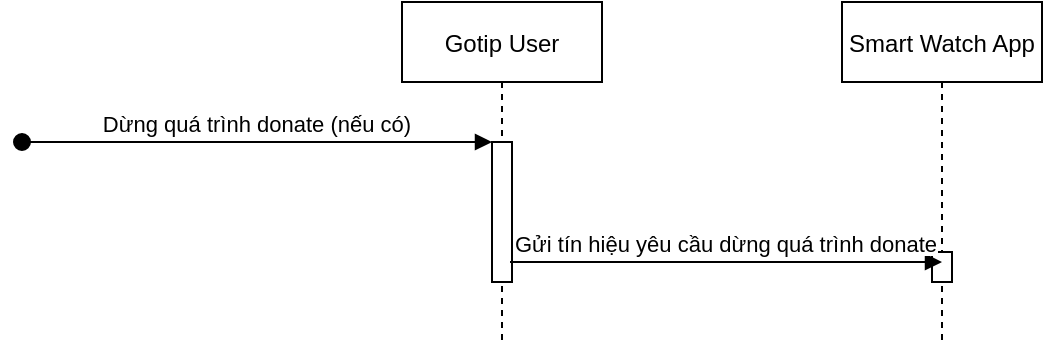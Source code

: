 <mxfile version="20.8.13" type="google"><diagram id="kgpKYQtTHZ0yAKxKKP6v" name="Page-1"><mxGraphModel dx="2245" dy="746" grid="1" gridSize="10" guides="1" tooltips="1" connect="1" arrows="1" fold="1" page="1" pageScale="1" pageWidth="850" pageHeight="1100" math="0" shadow="0"><root><mxCell id="0"/><mxCell id="1" parent="0"/><mxCell id="itn04v8lbgM6wqoy2X1Y-1" value="Gotip User" style="shape=umlLifeline;perimeter=lifelinePerimeter;container=1;collapsible=0;recursiveResize=0;rounded=0;shadow=0;strokeWidth=1;" vertex="1" parent="1"><mxGeometry x="120" y="80" width="100" height="170" as="geometry"/></mxCell><mxCell id="itn04v8lbgM6wqoy2X1Y-2" value="" style="points=[];perimeter=orthogonalPerimeter;rounded=0;shadow=0;strokeWidth=1;" vertex="1" parent="itn04v8lbgM6wqoy2X1Y-1"><mxGeometry x="45" y="70" width="10" height="70" as="geometry"/></mxCell><mxCell id="itn04v8lbgM6wqoy2X1Y-3" value="Dừng quá trình donate (nếu có)" style="verticalAlign=bottom;startArrow=oval;endArrow=block;startSize=8;shadow=0;strokeWidth=1;" edge="1" parent="itn04v8lbgM6wqoy2X1Y-1" target="itn04v8lbgM6wqoy2X1Y-2"><mxGeometry relative="1" as="geometry"><mxPoint x="-190" y="70" as="sourcePoint"/></mxGeometry></mxCell><mxCell id="itn04v8lbgM6wqoy2X1Y-4" value="Smart Watch App" style="shape=umlLifeline;perimeter=lifelinePerimeter;container=1;collapsible=0;recursiveResize=0;rounded=0;shadow=0;strokeWidth=1;" vertex="1" parent="1"><mxGeometry x="340" y="80" width="100" height="170" as="geometry"/></mxCell><mxCell id="itn04v8lbgM6wqoy2X1Y-5" value="" style="points=[];perimeter=orthogonalPerimeter;rounded=0;shadow=0;strokeWidth=1;" vertex="1" parent="itn04v8lbgM6wqoy2X1Y-4"><mxGeometry x="45" y="125" width="10" height="15" as="geometry"/></mxCell><mxCell id="itn04v8lbgM6wqoy2X1Y-6" value="Gửi tín hiệu yêu cầu dừng quá trình donate" style="verticalAlign=bottom;endArrow=block;shadow=0;strokeWidth=1;entryX=0.5;entryY=0.333;entryDx=0;entryDy=0;entryPerimeter=0;exitX=0.9;exitY=0.857;exitDx=0;exitDy=0;exitPerimeter=0;" edge="1" parent="1" source="itn04v8lbgM6wqoy2X1Y-2" target="itn04v8lbgM6wqoy2X1Y-5"><mxGeometry relative="1" as="geometry"><mxPoint x="215" y="210" as="sourcePoint"/><mxPoint x="390" y="210" as="targetPoint"/></mxGeometry></mxCell></root></mxGraphModel></diagram></mxfile>